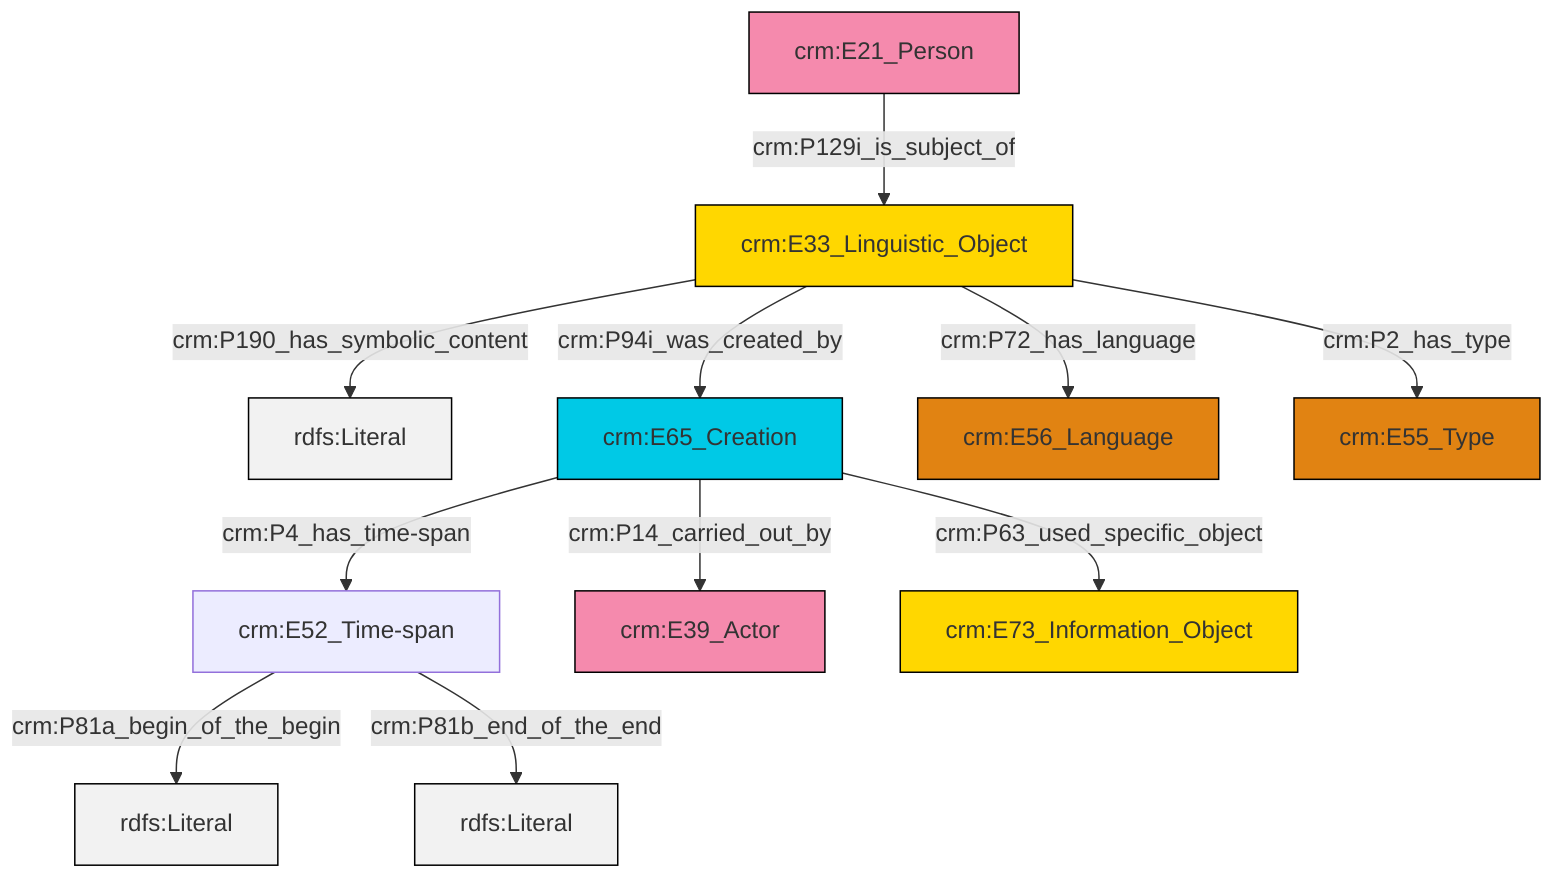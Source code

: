 graph TD
classDef Literal fill:#f2f2f2,stroke:#000000;
classDef CRM_Entity fill:#FFFFFF,stroke:#000000;
classDef Temporal_Entity fill:#00C9E6, stroke:#000000;
classDef Type fill:#E18312, stroke:#000000;
classDef Time-Span fill:#2C9C91, stroke:#000000;
classDef Appellation fill:#FFEB7F, stroke:#000000;
classDef Place fill:#008836, stroke:#000000;
classDef Persistent_Item fill:#B266B2, stroke:#000000;
classDef Conceptual_Object fill:#FFD700, stroke:#000000;
classDef Physical_Thing fill:#D2B48C, stroke:#000000;
classDef Actor fill:#f58aad, stroke:#000000;
classDef PC_Classes fill:#4ce600, stroke:#000000;
classDef Multi fill:#cccccc,stroke:#000000;

0["crm:E33_Linguistic_Object"]:::Conceptual_Object -->|crm:P190_has_symbolic_content| 1[rdfs:Literal]:::Literal
0["crm:E33_Linguistic_Object"]:::Conceptual_Object -->|crm:P72_has_language| 4["crm:E56_Language"]:::Type
7["crm:E21_Person"]:::Actor -->|crm:P129i_is_subject_of| 0["crm:E33_Linguistic_Object"]:::Conceptual_Object
5["crm:E52_Time-span"]:::Default -->|crm:P81a_begin_of_the_begin| 8[rdfs:Literal]:::Literal
0["crm:E33_Linguistic_Object"]:::Conceptual_Object -->|crm:P2_has_type| 10["crm:E55_Type"]:::Type
2["crm:E65_Creation"]:::Temporal_Entity -->|crm:P4_has_time-span| 5["crm:E52_Time-span"]:::Default
2["crm:E65_Creation"]:::Temporal_Entity -->|crm:P63_used_specific_object| 14["crm:E73_Information_Object"]:::Conceptual_Object
0["crm:E33_Linguistic_Object"]:::Conceptual_Object -->|crm:P94i_was_created_by| 2["crm:E65_Creation"]:::Temporal_Entity
2["crm:E65_Creation"]:::Temporal_Entity -->|crm:P14_carried_out_by| 11["crm:E39_Actor"]:::Actor
5["crm:E52_Time-span"]:::Default -->|crm:P81b_end_of_the_end| 18[rdfs:Literal]:::Literal